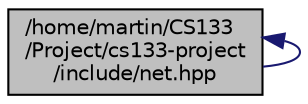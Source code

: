 digraph "/home/martin/CS133/Project/cs133-project/include/net.hpp"
{
  edge [fontname="Helvetica",fontsize="10",labelfontname="Helvetica",labelfontsize="10"];
  node [fontname="Helvetica",fontsize="10",shape=record];
  Node42 [label="/home/martin/CS133\l/Project/cs133-project\l/include/net.hpp",height=0.2,width=0.4,color="black", fillcolor="grey75", style="filled", fontcolor="black"];
  Node42 -> Node42 [dir="back",color="midnightblue",fontsize="10",style="solid",fontname="Helvetica"];
}
